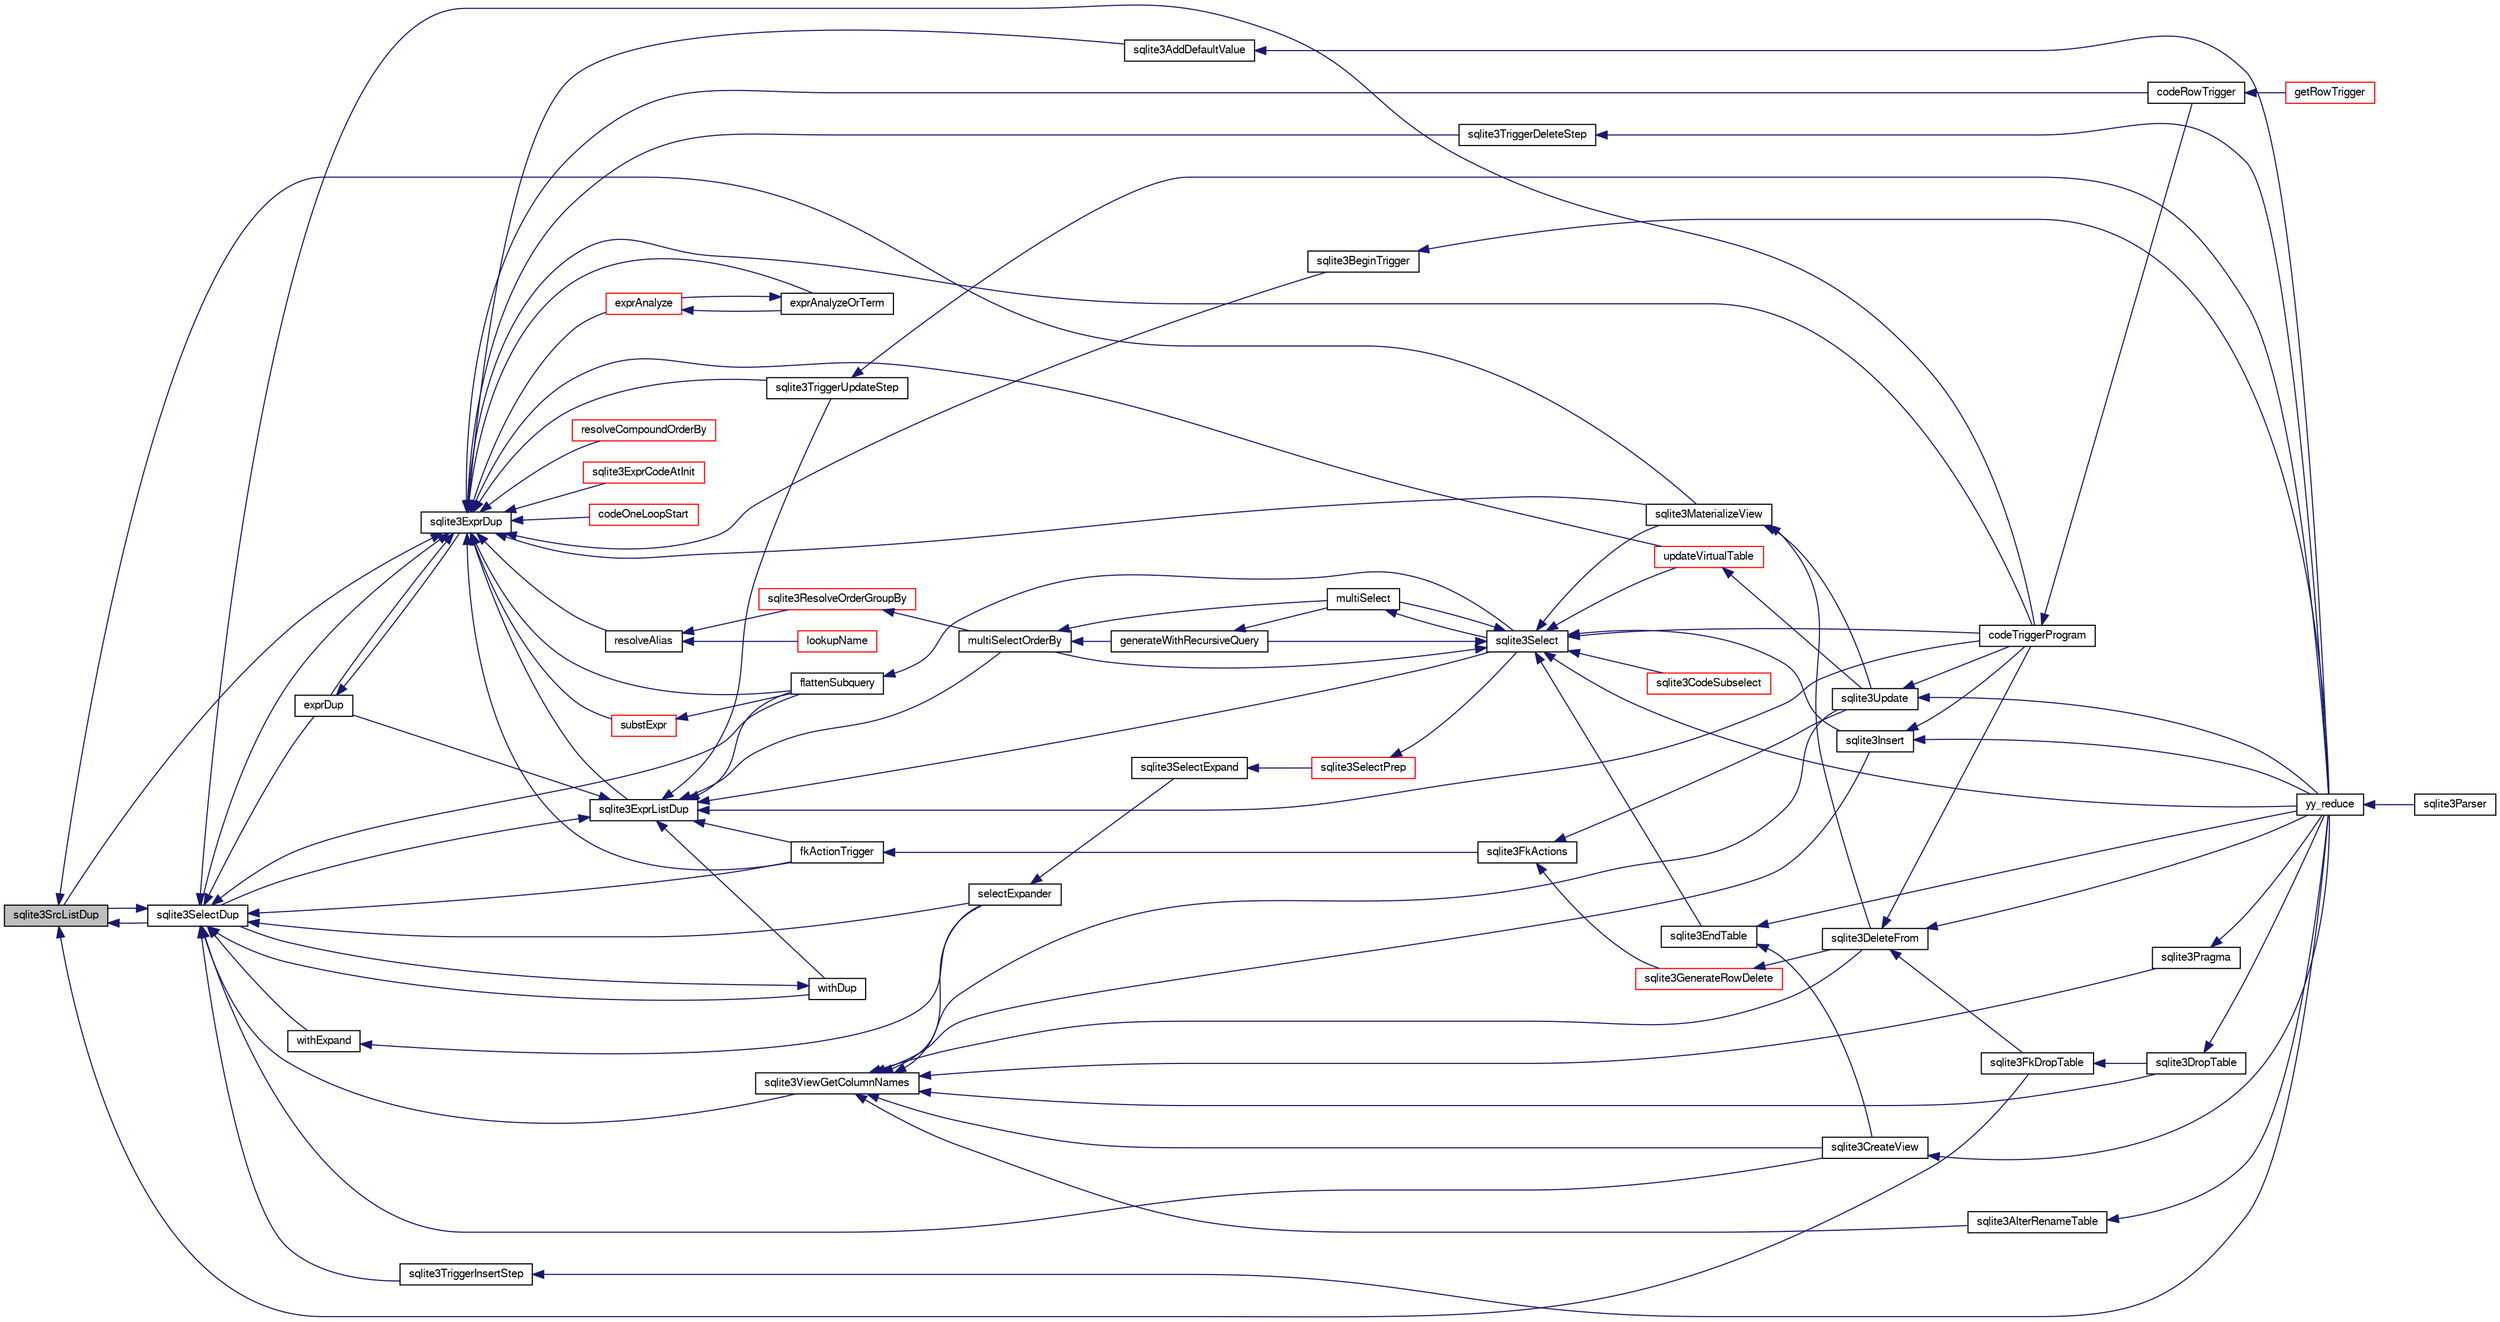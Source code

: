 digraph "sqlite3SrcListDup"
{
  edge [fontname="FreeSans",fontsize="10",labelfontname="FreeSans",labelfontsize="10"];
  node [fontname="FreeSans",fontsize="10",shape=record];
  rankdir="LR";
  Node706053 [label="sqlite3SrcListDup",height=0.2,width=0.4,color="black", fillcolor="grey75", style="filled", fontcolor="black"];
  Node706053 -> Node706054 [dir="back",color="midnightblue",fontsize="10",style="solid",fontname="FreeSans"];
  Node706054 [label="sqlite3SelectDup",height=0.2,width=0.4,color="black", fillcolor="white", style="filled",URL="$sqlite3_8c.html#af8a7f75590dced000c27784d90b57b87"];
  Node706054 -> Node706055 [dir="back",color="midnightblue",fontsize="10",style="solid",fontname="FreeSans"];
  Node706055 [label="exprDup",height=0.2,width=0.4,color="black", fillcolor="white", style="filled",URL="$sqlite3_8c.html#a89f473c64253ae0a76749f543466a05a"];
  Node706055 -> Node706056 [dir="back",color="midnightblue",fontsize="10",style="solid",fontname="FreeSans"];
  Node706056 [label="sqlite3ExprDup",height=0.2,width=0.4,color="black", fillcolor="white", style="filled",URL="$sqlite3_8c.html#a509095508224c9f99698d86205234209"];
  Node706056 -> Node706057 [dir="back",color="midnightblue",fontsize="10",style="solid",fontname="FreeSans"];
  Node706057 [label="resolveAlias",height=0.2,width=0.4,color="black", fillcolor="white", style="filled",URL="$sqlite3_8c.html#af5aa683bef5c0eff80a792aa8a968167"];
  Node706057 -> Node706058 [dir="back",color="midnightblue",fontsize="10",style="solid",fontname="FreeSans"];
  Node706058 [label="lookupName",height=0.2,width=0.4,color="red", fillcolor="white", style="filled",URL="$sqlite3_8c.html#a9ee032f52b5e8bb82a72b574af904999"];
  Node706057 -> Node706144 [dir="back",color="midnightblue",fontsize="10",style="solid",fontname="FreeSans"];
  Node706144 [label="sqlite3ResolveOrderGroupBy",height=0.2,width=0.4,color="red", fillcolor="white", style="filled",URL="$sqlite3_8c.html#a2a1f1cd476b6007d2b2b0a9160dfb1eb"];
  Node706144 -> Node706123 [dir="back",color="midnightblue",fontsize="10",style="solid",fontname="FreeSans"];
  Node706123 [label="multiSelectOrderBy",height=0.2,width=0.4,color="black", fillcolor="white", style="filled",URL="$sqlite3_8c.html#afcdb8488c6f4dfdadaf9f04bca35b808"];
  Node706123 -> Node706121 [dir="back",color="midnightblue",fontsize="10",style="solid",fontname="FreeSans"];
  Node706121 [label="generateWithRecursiveQuery",height=0.2,width=0.4,color="black", fillcolor="white", style="filled",URL="$sqlite3_8c.html#ade2c3663fa9c3b9676507984b9483942"];
  Node706121 -> Node706122 [dir="back",color="midnightblue",fontsize="10",style="solid",fontname="FreeSans"];
  Node706122 [label="multiSelect",height=0.2,width=0.4,color="black", fillcolor="white", style="filled",URL="$sqlite3_8c.html#a6456c61f3d9b2389738753cedfa24fa7"];
  Node706122 -> Node706090 [dir="back",color="midnightblue",fontsize="10",style="solid",fontname="FreeSans"];
  Node706090 [label="sqlite3Select",height=0.2,width=0.4,color="black", fillcolor="white", style="filled",URL="$sqlite3_8c.html#a2465ee8c956209ba4b272477b7c21a45"];
  Node706090 -> Node706091 [dir="back",color="midnightblue",fontsize="10",style="solid",fontname="FreeSans"];
  Node706091 [label="sqlite3CodeSubselect",height=0.2,width=0.4,color="red", fillcolor="white", style="filled",URL="$sqlite3_8c.html#aa69b46d2204a1d1b110107a1be12ee0c"];
  Node706090 -> Node706067 [dir="back",color="midnightblue",fontsize="10",style="solid",fontname="FreeSans"];
  Node706067 [label="sqlite3EndTable",height=0.2,width=0.4,color="black", fillcolor="white", style="filled",URL="$sqlite3_8c.html#a7b5f2c66c0f0b6f819d970ca389768b0"];
  Node706067 -> Node706068 [dir="back",color="midnightblue",fontsize="10",style="solid",fontname="FreeSans"];
  Node706068 [label="sqlite3CreateView",height=0.2,width=0.4,color="black", fillcolor="white", style="filled",URL="$sqlite3_8c.html#a9d85cb00ff71dee5cd9a019503a6982e"];
  Node706068 -> Node706069 [dir="back",color="midnightblue",fontsize="10",style="solid",fontname="FreeSans"];
  Node706069 [label="yy_reduce",height=0.2,width=0.4,color="black", fillcolor="white", style="filled",URL="$sqlite3_8c.html#a7c419a9b25711c666a9a2449ef377f14"];
  Node706069 -> Node706070 [dir="back",color="midnightblue",fontsize="10",style="solid",fontname="FreeSans"];
  Node706070 [label="sqlite3Parser",height=0.2,width=0.4,color="black", fillcolor="white", style="filled",URL="$sqlite3_8c.html#a0327d71a5fabe0b6a343d78a2602e72a"];
  Node706067 -> Node706069 [dir="back",color="midnightblue",fontsize="10",style="solid",fontname="FreeSans"];
  Node706090 -> Node706139 [dir="back",color="midnightblue",fontsize="10",style="solid",fontname="FreeSans"];
  Node706139 [label="sqlite3MaterializeView",height=0.2,width=0.4,color="black", fillcolor="white", style="filled",URL="$sqlite3_8c.html#a4557984b0b75f998fb0c3f231c9b1def"];
  Node706139 -> Node706074 [dir="back",color="midnightblue",fontsize="10",style="solid",fontname="FreeSans"];
  Node706074 [label="sqlite3DeleteFrom",height=0.2,width=0.4,color="black", fillcolor="white", style="filled",URL="$sqlite3_8c.html#ab9b4b45349188b49eabb23f94608a091"];
  Node706074 -> Node706075 [dir="back",color="midnightblue",fontsize="10",style="solid",fontname="FreeSans"];
  Node706075 [label="sqlite3FkDropTable",height=0.2,width=0.4,color="black", fillcolor="white", style="filled",URL="$sqlite3_8c.html#a1218c6fc74e89152ceaa4760e82f5ef9"];
  Node706075 -> Node706073 [dir="back",color="midnightblue",fontsize="10",style="solid",fontname="FreeSans"];
  Node706073 [label="sqlite3DropTable",height=0.2,width=0.4,color="black", fillcolor="white", style="filled",URL="$sqlite3_8c.html#a5534f77364b5568783c0e50db3c9defb"];
  Node706073 -> Node706069 [dir="back",color="midnightblue",fontsize="10",style="solid",fontname="FreeSans"];
  Node706074 -> Node706076 [dir="back",color="midnightblue",fontsize="10",style="solid",fontname="FreeSans"];
  Node706076 [label="codeTriggerProgram",height=0.2,width=0.4,color="black", fillcolor="white", style="filled",URL="$sqlite3_8c.html#a120801f59d9281d201d2ff4b2606836e"];
  Node706076 -> Node706077 [dir="back",color="midnightblue",fontsize="10",style="solid",fontname="FreeSans"];
  Node706077 [label="codeRowTrigger",height=0.2,width=0.4,color="black", fillcolor="white", style="filled",URL="$sqlite3_8c.html#a463cea5aaaf388b560b206570a0022fc"];
  Node706077 -> Node706078 [dir="back",color="midnightblue",fontsize="10",style="solid",fontname="FreeSans"];
  Node706078 [label="getRowTrigger",height=0.2,width=0.4,color="red", fillcolor="white", style="filled",URL="$sqlite3_8c.html#a69626ef20b540d1a2b19cf56f3f45689"];
  Node706074 -> Node706069 [dir="back",color="midnightblue",fontsize="10",style="solid",fontname="FreeSans"];
  Node706139 -> Node706084 [dir="back",color="midnightblue",fontsize="10",style="solid",fontname="FreeSans"];
  Node706084 [label="sqlite3Update",height=0.2,width=0.4,color="black", fillcolor="white", style="filled",URL="$sqlite3_8c.html#ac5aa67c46e8cc8174566fabe6809fafa"];
  Node706084 -> Node706076 [dir="back",color="midnightblue",fontsize="10",style="solid",fontname="FreeSans"];
  Node706084 -> Node706069 [dir="back",color="midnightblue",fontsize="10",style="solid",fontname="FreeSans"];
  Node706090 -> Node706083 [dir="back",color="midnightblue",fontsize="10",style="solid",fontname="FreeSans"];
  Node706083 [label="sqlite3Insert",height=0.2,width=0.4,color="black", fillcolor="white", style="filled",URL="$sqlite3_8c.html#a5b17c9c2000bae6bdff8e6be48d7dc2b"];
  Node706083 -> Node706076 [dir="back",color="midnightblue",fontsize="10",style="solid",fontname="FreeSans"];
  Node706083 -> Node706069 [dir="back",color="midnightblue",fontsize="10",style="solid",fontname="FreeSans"];
  Node706090 -> Node706121 [dir="back",color="midnightblue",fontsize="10",style="solid",fontname="FreeSans"];
  Node706090 -> Node706122 [dir="back",color="midnightblue",fontsize="10",style="solid",fontname="FreeSans"];
  Node706090 -> Node706123 [dir="back",color="midnightblue",fontsize="10",style="solid",fontname="FreeSans"];
  Node706090 -> Node706076 [dir="back",color="midnightblue",fontsize="10",style="solid",fontname="FreeSans"];
  Node706090 -> Node706140 [dir="back",color="midnightblue",fontsize="10",style="solid",fontname="FreeSans"];
  Node706140 [label="updateVirtualTable",height=0.2,width=0.4,color="red", fillcolor="white", style="filled",URL="$sqlite3_8c.html#a740220531db9293c39a2cdd7da3f74e1"];
  Node706140 -> Node706084 [dir="back",color="midnightblue",fontsize="10",style="solid",fontname="FreeSans"];
  Node706090 -> Node706069 [dir="back",color="midnightblue",fontsize="10",style="solid",fontname="FreeSans"];
  Node706123 -> Node706122 [dir="back",color="midnightblue",fontsize="10",style="solid",fontname="FreeSans"];
  Node706056 -> Node706062 [dir="back",color="midnightblue",fontsize="10",style="solid",fontname="FreeSans"];
  Node706062 [label="resolveCompoundOrderBy",height=0.2,width=0.4,color="red", fillcolor="white", style="filled",URL="$sqlite3_8c.html#a462c5aa49cfd6aad6a92fa60ddefc569"];
  Node706056 -> Node706055 [dir="back",color="midnightblue",fontsize="10",style="solid",fontname="FreeSans"];
  Node706056 -> Node706145 [dir="back",color="midnightblue",fontsize="10",style="solid",fontname="FreeSans"];
  Node706145 [label="sqlite3ExprListDup",height=0.2,width=0.4,color="black", fillcolor="white", style="filled",URL="$sqlite3_8c.html#abfb0903f2fc516fcceec37b3489d528c"];
  Node706145 -> Node706055 [dir="back",color="midnightblue",fontsize="10",style="solid",fontname="FreeSans"];
  Node706145 -> Node706146 [dir="back",color="midnightblue",fontsize="10",style="solid",fontname="FreeSans"];
  Node706146 [label="withDup",height=0.2,width=0.4,color="black", fillcolor="white", style="filled",URL="$sqlite3_8c.html#a3f4d4194e35fd64b629b1533c50ffd7a"];
  Node706146 -> Node706054 [dir="back",color="midnightblue",fontsize="10",style="solid",fontname="FreeSans"];
  Node706145 -> Node706054 [dir="back",color="midnightblue",fontsize="10",style="solid",fontname="FreeSans"];
  Node706145 -> Node706147 [dir="back",color="midnightblue",fontsize="10",style="solid",fontname="FreeSans"];
  Node706147 [label="fkActionTrigger",height=0.2,width=0.4,color="black", fillcolor="white", style="filled",URL="$sqlite3_8c.html#a45d66e3277860bacad58eb6296680c8e"];
  Node706147 -> Node706080 [dir="back",color="midnightblue",fontsize="10",style="solid",fontname="FreeSans"];
  Node706080 [label="sqlite3FkActions",height=0.2,width=0.4,color="black", fillcolor="white", style="filled",URL="$sqlite3_8c.html#a39159bd1623724946c22355ba7f3ef90"];
  Node706080 -> Node706081 [dir="back",color="midnightblue",fontsize="10",style="solid",fontname="FreeSans"];
  Node706081 [label="sqlite3GenerateRowDelete",height=0.2,width=0.4,color="red", fillcolor="white", style="filled",URL="$sqlite3_8c.html#a2c76cbf3027fc18fdbb8cb4cd96b77d9"];
  Node706081 -> Node706074 [dir="back",color="midnightblue",fontsize="10",style="solid",fontname="FreeSans"];
  Node706080 -> Node706084 [dir="back",color="midnightblue",fontsize="10",style="solid",fontname="FreeSans"];
  Node706145 -> Node706123 [dir="back",color="midnightblue",fontsize="10",style="solid",fontname="FreeSans"];
  Node706145 -> Node706148 [dir="back",color="midnightblue",fontsize="10",style="solid",fontname="FreeSans"];
  Node706148 [label="flattenSubquery",height=0.2,width=0.4,color="black", fillcolor="white", style="filled",URL="$sqlite3_8c.html#aa7dcde293e634ad09c4d76c16a640491"];
  Node706148 -> Node706090 [dir="back",color="midnightblue",fontsize="10",style="solid",fontname="FreeSans"];
  Node706145 -> Node706090 [dir="back",color="midnightblue",fontsize="10",style="solid",fontname="FreeSans"];
  Node706145 -> Node706149 [dir="back",color="midnightblue",fontsize="10",style="solid",fontname="FreeSans"];
  Node706149 [label="sqlite3TriggerUpdateStep",height=0.2,width=0.4,color="black", fillcolor="white", style="filled",URL="$sqlite3_8c.html#a747552fbad2050589d779b2baee13941"];
  Node706149 -> Node706069 [dir="back",color="midnightblue",fontsize="10",style="solid",fontname="FreeSans"];
  Node706145 -> Node706076 [dir="back",color="midnightblue",fontsize="10",style="solid",fontname="FreeSans"];
  Node706056 -> Node706053 [dir="back",color="midnightblue",fontsize="10",style="solid",fontname="FreeSans"];
  Node706056 -> Node706054 [dir="back",color="midnightblue",fontsize="10",style="solid",fontname="FreeSans"];
  Node706056 -> Node706150 [dir="back",color="midnightblue",fontsize="10",style="solid",fontname="FreeSans"];
  Node706150 [label="sqlite3ExprCodeAtInit",height=0.2,width=0.4,color="red", fillcolor="white", style="filled",URL="$sqlite3_8c.html#ac95e17399015e079099a882989e125c1"];
  Node706056 -> Node706151 [dir="back",color="midnightblue",fontsize="10",style="solid",fontname="FreeSans"];
  Node706151 [label="sqlite3AddDefaultValue",height=0.2,width=0.4,color="black", fillcolor="white", style="filled",URL="$sqlite3_8c.html#a0c9a36f669a7f33ff5e2db5d8586ef6b"];
  Node706151 -> Node706069 [dir="back",color="midnightblue",fontsize="10",style="solid",fontname="FreeSans"];
  Node706056 -> Node706139 [dir="back",color="midnightblue",fontsize="10",style="solid",fontname="FreeSans"];
  Node706056 -> Node706147 [dir="back",color="midnightblue",fontsize="10",style="solid",fontname="FreeSans"];
  Node706056 -> Node706152 [dir="back",color="midnightblue",fontsize="10",style="solid",fontname="FreeSans"];
  Node706152 [label="substExpr",height=0.2,width=0.4,color="red", fillcolor="white", style="filled",URL="$sqlite3_8c.html#a7e30cc0ad46f01288c342a4e378d9484"];
  Node706152 -> Node706148 [dir="back",color="midnightblue",fontsize="10",style="solid",fontname="FreeSans"];
  Node706056 -> Node706148 [dir="back",color="midnightblue",fontsize="10",style="solid",fontname="FreeSans"];
  Node706056 -> Node706155 [dir="back",color="midnightblue",fontsize="10",style="solid",fontname="FreeSans"];
  Node706155 [label="sqlite3BeginTrigger",height=0.2,width=0.4,color="black", fillcolor="white", style="filled",URL="$sqlite3_8c.html#ac20a731dbd52edec68a09962c7f39a4c"];
  Node706155 -> Node706069 [dir="back",color="midnightblue",fontsize="10",style="solid",fontname="FreeSans"];
  Node706056 -> Node706149 [dir="back",color="midnightblue",fontsize="10",style="solid",fontname="FreeSans"];
  Node706056 -> Node706156 [dir="back",color="midnightblue",fontsize="10",style="solid",fontname="FreeSans"];
  Node706156 [label="sqlite3TriggerDeleteStep",height=0.2,width=0.4,color="black", fillcolor="white", style="filled",URL="$sqlite3_8c.html#a7f1bcb4e2de5e641f2c286d27348f823"];
  Node706156 -> Node706069 [dir="back",color="midnightblue",fontsize="10",style="solid",fontname="FreeSans"];
  Node706056 -> Node706076 [dir="back",color="midnightblue",fontsize="10",style="solid",fontname="FreeSans"];
  Node706056 -> Node706077 [dir="back",color="midnightblue",fontsize="10",style="solid",fontname="FreeSans"];
  Node706056 -> Node706140 [dir="back",color="midnightblue",fontsize="10",style="solid",fontname="FreeSans"];
  Node706056 -> Node706136 [dir="back",color="midnightblue",fontsize="10",style="solid",fontname="FreeSans"];
  Node706136 [label="exprAnalyzeOrTerm",height=0.2,width=0.4,color="black", fillcolor="white", style="filled",URL="$sqlite3_8c.html#ab95cabd8b51cb2291b5bef0c4a3776d2"];
  Node706136 -> Node706129 [dir="back",color="midnightblue",fontsize="10",style="solid",fontname="FreeSans"];
  Node706129 [label="exprAnalyze",height=0.2,width=0.4,color="red", fillcolor="white", style="filled",URL="$sqlite3_8c.html#acb10e48c9a4184a4edd9bfd5b14ad0b7"];
  Node706129 -> Node706136 [dir="back",color="midnightblue",fontsize="10",style="solid",fontname="FreeSans"];
  Node706056 -> Node706129 [dir="back",color="midnightblue",fontsize="10",style="solid",fontname="FreeSans"];
  Node706056 -> Node706112 [dir="back",color="midnightblue",fontsize="10",style="solid",fontname="FreeSans"];
  Node706112 [label="codeOneLoopStart",height=0.2,width=0.4,color="red", fillcolor="white", style="filled",URL="$sqlite3_8c.html#aa868875120b151c169cc79139ed6e008"];
  Node706054 -> Node706146 [dir="back",color="midnightblue",fontsize="10",style="solid",fontname="FreeSans"];
  Node706054 -> Node706053 [dir="back",color="midnightblue",fontsize="10",style="solid",fontname="FreeSans"];
  Node706054 -> Node706068 [dir="back",color="midnightblue",fontsize="10",style="solid",fontname="FreeSans"];
  Node706054 -> Node706071 [dir="back",color="midnightblue",fontsize="10",style="solid",fontname="FreeSans"];
  Node706071 [label="sqlite3ViewGetColumnNames",height=0.2,width=0.4,color="black", fillcolor="white", style="filled",URL="$sqlite3_8c.html#aebc7cd8d9e2bd174ae0a60363d3f6ce8"];
  Node706071 -> Node706072 [dir="back",color="midnightblue",fontsize="10",style="solid",fontname="FreeSans"];
  Node706072 [label="sqlite3AlterRenameTable",height=0.2,width=0.4,color="black", fillcolor="white", style="filled",URL="$sqlite3_8c.html#aa5cfdb507ff74e559f2efb0318c96d2c"];
  Node706072 -> Node706069 [dir="back",color="midnightblue",fontsize="10",style="solid",fontname="FreeSans"];
  Node706071 -> Node706068 [dir="back",color="midnightblue",fontsize="10",style="solid",fontname="FreeSans"];
  Node706071 -> Node706073 [dir="back",color="midnightblue",fontsize="10",style="solid",fontname="FreeSans"];
  Node706071 -> Node706074 [dir="back",color="midnightblue",fontsize="10",style="solid",fontname="FreeSans"];
  Node706071 -> Node706083 [dir="back",color="midnightblue",fontsize="10",style="solid",fontname="FreeSans"];
  Node706071 -> Node706087 [dir="back",color="midnightblue",fontsize="10",style="solid",fontname="FreeSans"];
  Node706087 [label="sqlite3Pragma",height=0.2,width=0.4,color="black", fillcolor="white", style="filled",URL="$sqlite3_8c.html#a111391370f58f8e6a6eca51fd34d62ed"];
  Node706087 -> Node706069 [dir="back",color="midnightblue",fontsize="10",style="solid",fontname="FreeSans"];
  Node706071 -> Node706088 [dir="back",color="midnightblue",fontsize="10",style="solid",fontname="FreeSans"];
  Node706088 [label="selectExpander",height=0.2,width=0.4,color="black", fillcolor="white", style="filled",URL="$sqlite3_8c.html#abee977318fbf74531340c6e41b0ca953"];
  Node706088 -> Node706089 [dir="back",color="midnightblue",fontsize="10",style="solid",fontname="FreeSans"];
  Node706089 [label="sqlite3SelectExpand",height=0.2,width=0.4,color="black", fillcolor="white", style="filled",URL="$sqlite3_8c.html#ae55acd1d8219505e629c2148950fa3de"];
  Node706089 -> Node706065 [dir="back",color="midnightblue",fontsize="10",style="solid",fontname="FreeSans"];
  Node706065 [label="sqlite3SelectPrep",height=0.2,width=0.4,color="red", fillcolor="white", style="filled",URL="$sqlite3_8c.html#aa4385bd53c0a43dea72fbc23cc78e1c6"];
  Node706065 -> Node706090 [dir="back",color="midnightblue",fontsize="10",style="solid",fontname="FreeSans"];
  Node706071 -> Node706084 [dir="back",color="midnightblue",fontsize="10",style="solid",fontname="FreeSans"];
  Node706054 -> Node706147 [dir="back",color="midnightblue",fontsize="10",style="solid",fontname="FreeSans"];
  Node706054 -> Node706148 [dir="back",color="midnightblue",fontsize="10",style="solid",fontname="FreeSans"];
  Node706054 -> Node706157 [dir="back",color="midnightblue",fontsize="10",style="solid",fontname="FreeSans"];
  Node706157 [label="withExpand",height=0.2,width=0.4,color="black", fillcolor="white", style="filled",URL="$sqlite3_8c.html#abfe30ddf22391eeda2da9ba60c23bf0b"];
  Node706157 -> Node706088 [dir="back",color="midnightblue",fontsize="10",style="solid",fontname="FreeSans"];
  Node706054 -> Node706088 [dir="back",color="midnightblue",fontsize="10",style="solid",fontname="FreeSans"];
  Node706054 -> Node706158 [dir="back",color="midnightblue",fontsize="10",style="solid",fontname="FreeSans"];
  Node706158 [label="sqlite3TriggerInsertStep",height=0.2,width=0.4,color="black", fillcolor="white", style="filled",URL="$sqlite3_8c.html#a7204c378dad0dfefd6ab40c3d9508c64"];
  Node706158 -> Node706069 [dir="back",color="midnightblue",fontsize="10",style="solid",fontname="FreeSans"];
  Node706054 -> Node706076 [dir="back",color="midnightblue",fontsize="10",style="solid",fontname="FreeSans"];
  Node706053 -> Node706139 [dir="back",color="midnightblue",fontsize="10",style="solid",fontname="FreeSans"];
  Node706053 -> Node706075 [dir="back",color="midnightblue",fontsize="10",style="solid",fontname="FreeSans"];
}
